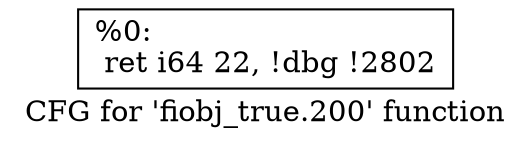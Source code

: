 digraph "CFG for 'fiobj_true.200' function" {
	label="CFG for 'fiobj_true.200' function";

	Node0x556852029c70 [shape=record,label="{%0:\l  ret i64 22, !dbg !2802\l}"];
}
